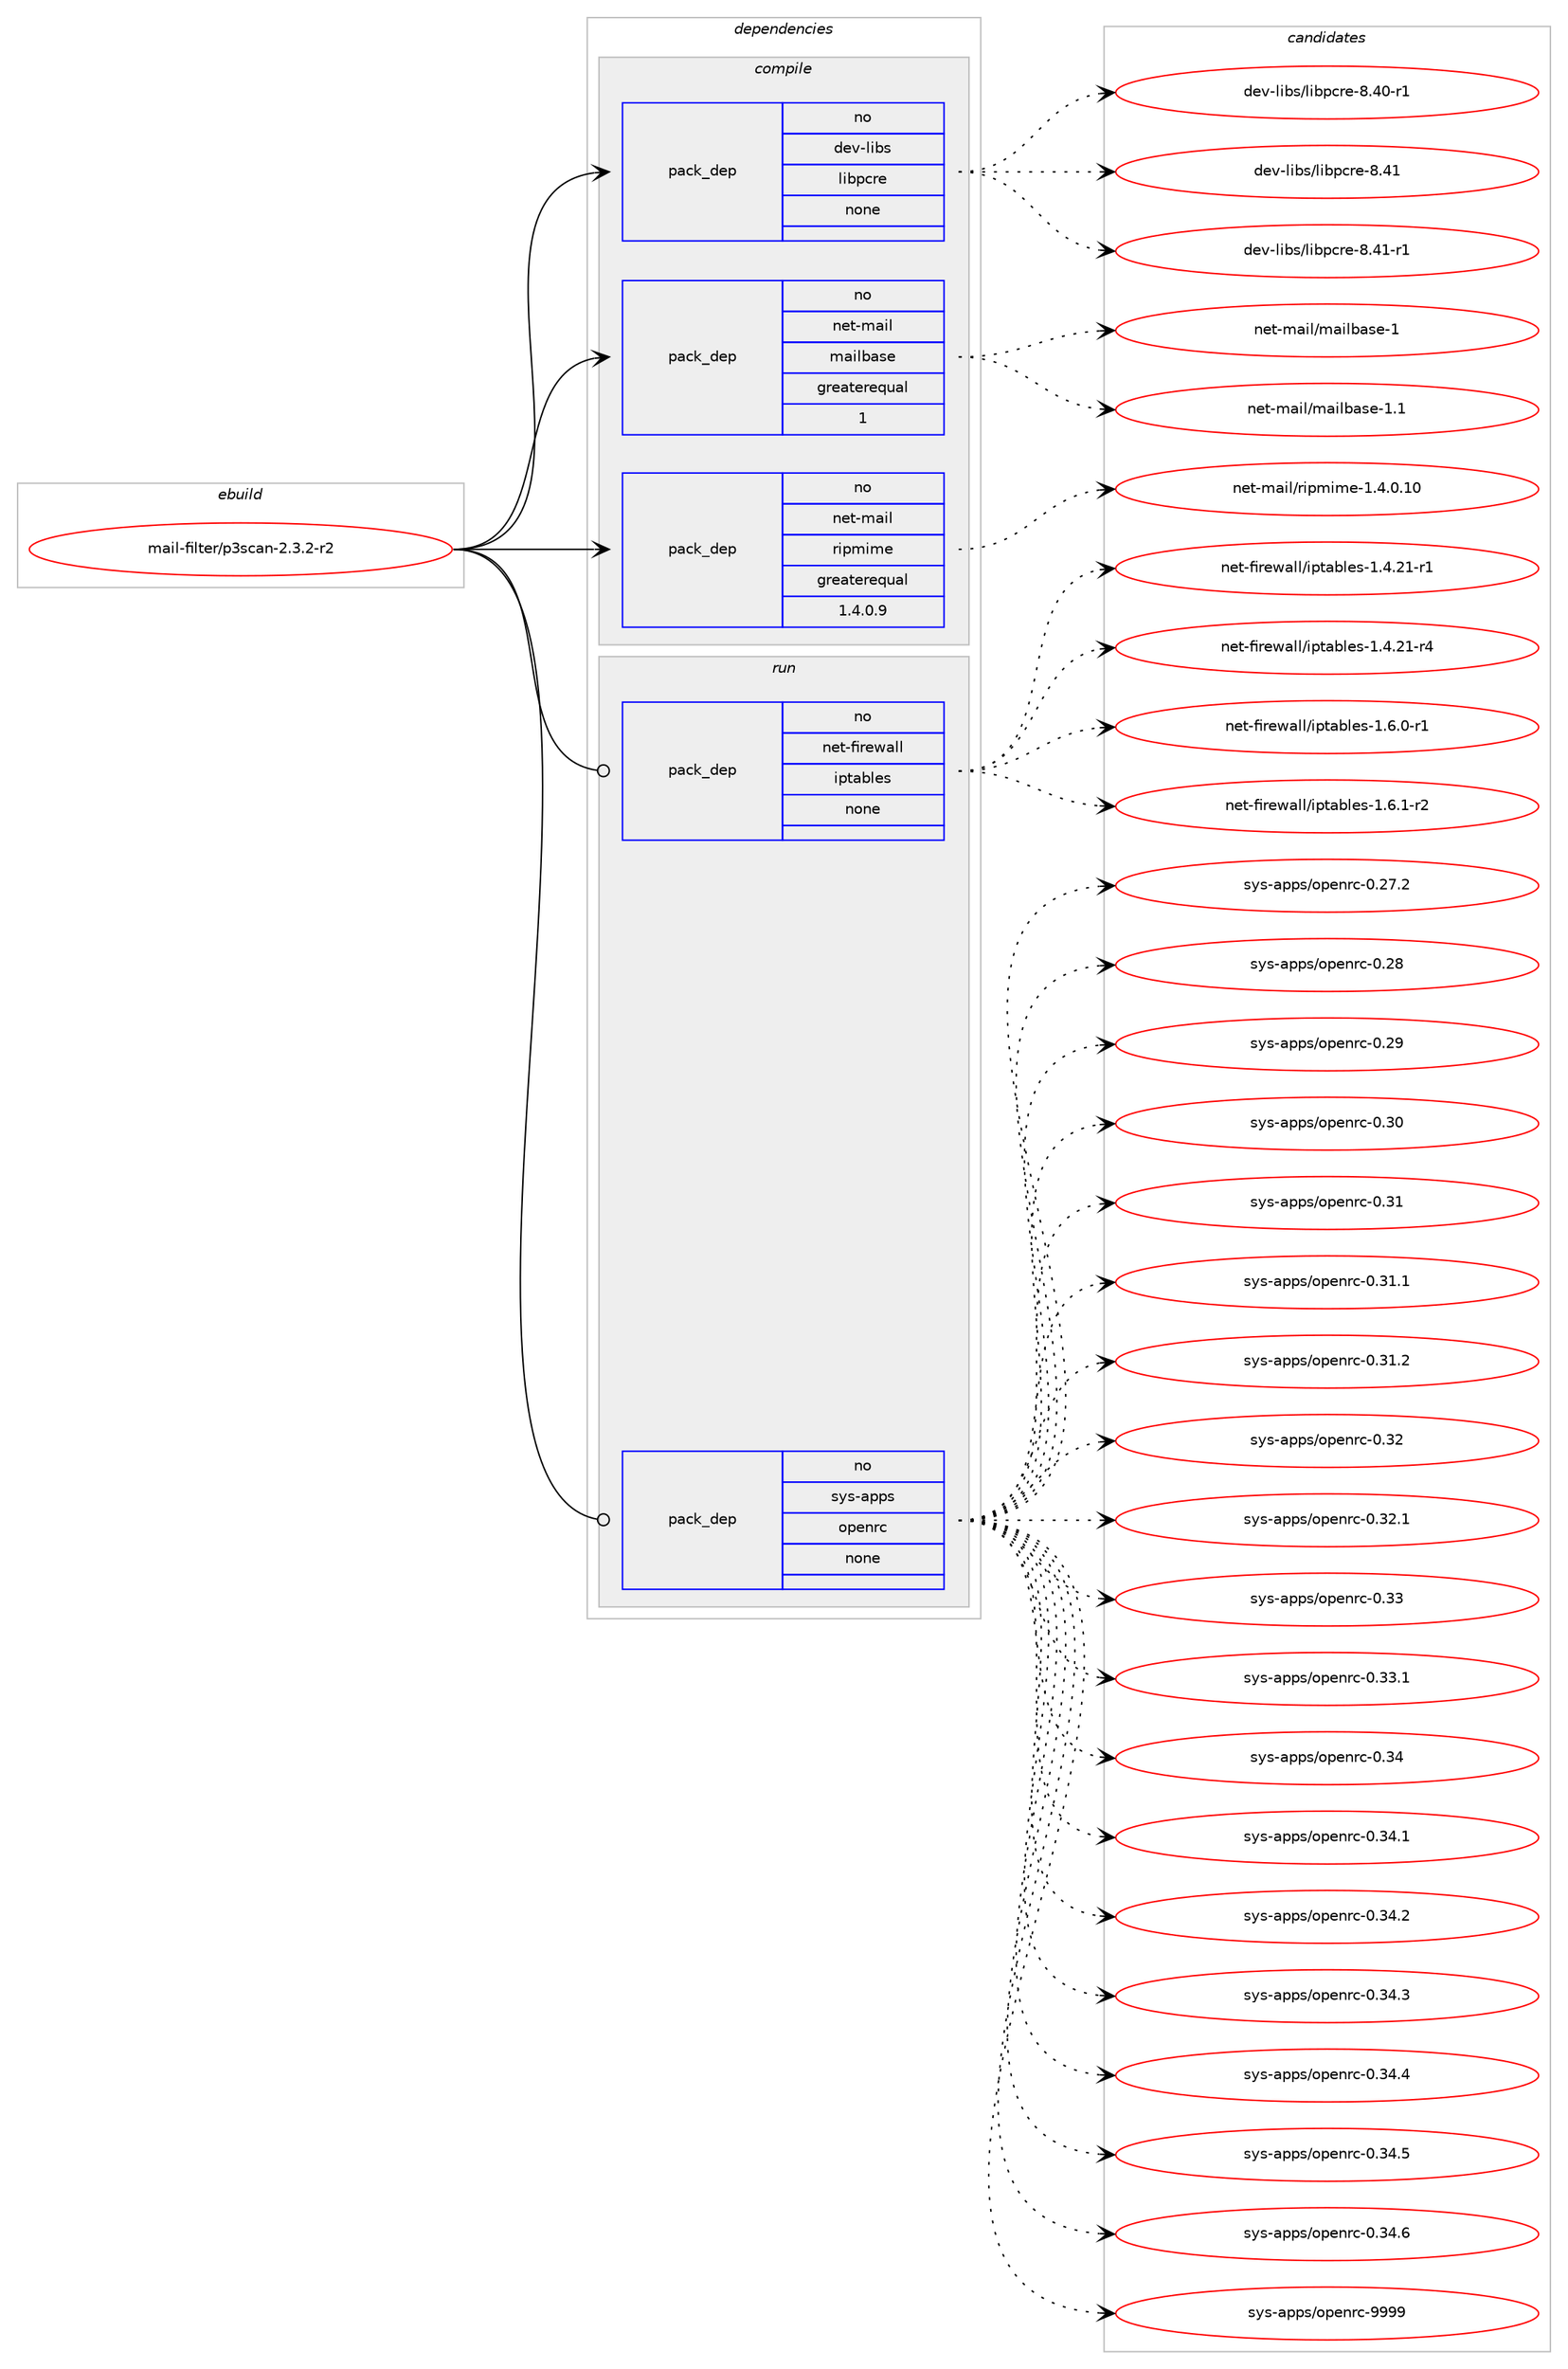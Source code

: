 digraph prolog {

# *************
# Graph options
# *************

newrank=true;
concentrate=true;
compound=true;
graph [rankdir=LR,fontname=Helvetica,fontsize=10,ranksep=1.5];#, ranksep=2.5, nodesep=0.2];
edge  [arrowhead=vee];
node  [fontname=Helvetica,fontsize=10];

# **********
# The ebuild
# **********

subgraph cluster_leftcol {
color=gray;
rank=same;
label=<<i>ebuild</i>>;
id [label="mail-filter/p3scan-2.3.2-r2", color=red, width=4, href="../mail-filter/p3scan-2.3.2-r2.svg"];
}

# ****************
# The dependencies
# ****************

subgraph cluster_midcol {
color=gray;
label=<<i>dependencies</i>>;
subgraph cluster_compile {
fillcolor="#eeeeee";
style=filled;
label=<<i>compile</i>>;
subgraph pack252149 {
dependency342919 [label=<<TABLE BORDER="0" CELLBORDER="1" CELLSPACING="0" CELLPADDING="4" WIDTH="220"><TR><TD ROWSPAN="6" CELLPADDING="30">pack_dep</TD></TR><TR><TD WIDTH="110">no</TD></TR><TR><TD>dev-libs</TD></TR><TR><TD>libpcre</TD></TR><TR><TD>none</TD></TR><TR><TD></TD></TR></TABLE>>, shape=none, color=blue];
}
id:e -> dependency342919:w [weight=20,style="solid",arrowhead="vee"];
subgraph pack252150 {
dependency342920 [label=<<TABLE BORDER="0" CELLBORDER="1" CELLSPACING="0" CELLPADDING="4" WIDTH="220"><TR><TD ROWSPAN="6" CELLPADDING="30">pack_dep</TD></TR><TR><TD WIDTH="110">no</TD></TR><TR><TD>net-mail</TD></TR><TR><TD>mailbase</TD></TR><TR><TD>greaterequal</TD></TR><TR><TD>1</TD></TR></TABLE>>, shape=none, color=blue];
}
id:e -> dependency342920:w [weight=20,style="solid",arrowhead="vee"];
subgraph pack252151 {
dependency342921 [label=<<TABLE BORDER="0" CELLBORDER="1" CELLSPACING="0" CELLPADDING="4" WIDTH="220"><TR><TD ROWSPAN="6" CELLPADDING="30">pack_dep</TD></TR><TR><TD WIDTH="110">no</TD></TR><TR><TD>net-mail</TD></TR><TR><TD>ripmime</TD></TR><TR><TD>greaterequal</TD></TR><TR><TD>1.4.0.9</TD></TR></TABLE>>, shape=none, color=blue];
}
id:e -> dependency342921:w [weight=20,style="solid",arrowhead="vee"];
}
subgraph cluster_compileandrun {
fillcolor="#eeeeee";
style=filled;
label=<<i>compile and run</i>>;
}
subgraph cluster_run {
fillcolor="#eeeeee";
style=filled;
label=<<i>run</i>>;
subgraph pack252152 {
dependency342922 [label=<<TABLE BORDER="0" CELLBORDER="1" CELLSPACING="0" CELLPADDING="4" WIDTH="220"><TR><TD ROWSPAN="6" CELLPADDING="30">pack_dep</TD></TR><TR><TD WIDTH="110">no</TD></TR><TR><TD>net-firewall</TD></TR><TR><TD>iptables</TD></TR><TR><TD>none</TD></TR><TR><TD></TD></TR></TABLE>>, shape=none, color=blue];
}
id:e -> dependency342922:w [weight=20,style="solid",arrowhead="odot"];
subgraph pack252153 {
dependency342923 [label=<<TABLE BORDER="0" CELLBORDER="1" CELLSPACING="0" CELLPADDING="4" WIDTH="220"><TR><TD ROWSPAN="6" CELLPADDING="30">pack_dep</TD></TR><TR><TD WIDTH="110">no</TD></TR><TR><TD>sys-apps</TD></TR><TR><TD>openrc</TD></TR><TR><TD>none</TD></TR><TR><TD></TD></TR></TABLE>>, shape=none, color=blue];
}
id:e -> dependency342923:w [weight=20,style="solid",arrowhead="odot"];
}
}

# **************
# The candidates
# **************

subgraph cluster_choices {
rank=same;
color=gray;
label=<<i>candidates</i>>;

subgraph choice252149 {
color=black;
nodesep=1;
choice100101118451081059811547108105981129911410145564652484511449 [label="dev-libs/libpcre-8.40-r1", color=red, width=4,href="../dev-libs/libpcre-8.40-r1.svg"];
choice10010111845108105981154710810598112991141014556465249 [label="dev-libs/libpcre-8.41", color=red, width=4,href="../dev-libs/libpcre-8.41.svg"];
choice100101118451081059811547108105981129911410145564652494511449 [label="dev-libs/libpcre-8.41-r1", color=red, width=4,href="../dev-libs/libpcre-8.41-r1.svg"];
dependency342919:e -> choice100101118451081059811547108105981129911410145564652484511449:w [style=dotted,weight="100"];
dependency342919:e -> choice10010111845108105981154710810598112991141014556465249:w [style=dotted,weight="100"];
dependency342919:e -> choice100101118451081059811547108105981129911410145564652494511449:w [style=dotted,weight="100"];
}
subgraph choice252150 {
color=black;
nodesep=1;
choice1101011164510997105108471099710510898971151014549 [label="net-mail/mailbase-1", color=red, width=4,href="../net-mail/mailbase-1.svg"];
choice11010111645109971051084710997105108989711510145494649 [label="net-mail/mailbase-1.1", color=red, width=4,href="../net-mail/mailbase-1.1.svg"];
dependency342920:e -> choice1101011164510997105108471099710510898971151014549:w [style=dotted,weight="100"];
dependency342920:e -> choice11010111645109971051084710997105108989711510145494649:w [style=dotted,weight="100"];
}
subgraph choice252151 {
color=black;
nodesep=1;
choice110101116451099710510847114105112109105109101454946524648464948 [label="net-mail/ripmime-1.4.0.10", color=red, width=4,href="../net-mail/ripmime-1.4.0.10.svg"];
dependency342921:e -> choice110101116451099710510847114105112109105109101454946524648464948:w [style=dotted,weight="100"];
}
subgraph choice252152 {
color=black;
nodesep=1;
choice1101011164510210511410111997108108471051121169798108101115454946524650494511449 [label="net-firewall/iptables-1.4.21-r1", color=red, width=4,href="../net-firewall/iptables-1.4.21-r1.svg"];
choice1101011164510210511410111997108108471051121169798108101115454946524650494511452 [label="net-firewall/iptables-1.4.21-r4", color=red, width=4,href="../net-firewall/iptables-1.4.21-r4.svg"];
choice11010111645102105114101119971081084710511211697981081011154549465446484511449 [label="net-firewall/iptables-1.6.0-r1", color=red, width=4,href="../net-firewall/iptables-1.6.0-r1.svg"];
choice11010111645102105114101119971081084710511211697981081011154549465446494511450 [label="net-firewall/iptables-1.6.1-r2", color=red, width=4,href="../net-firewall/iptables-1.6.1-r2.svg"];
dependency342922:e -> choice1101011164510210511410111997108108471051121169798108101115454946524650494511449:w [style=dotted,weight="100"];
dependency342922:e -> choice1101011164510210511410111997108108471051121169798108101115454946524650494511452:w [style=dotted,weight="100"];
dependency342922:e -> choice11010111645102105114101119971081084710511211697981081011154549465446484511449:w [style=dotted,weight="100"];
dependency342922:e -> choice11010111645102105114101119971081084710511211697981081011154549465446494511450:w [style=dotted,weight="100"];
}
subgraph choice252153 {
color=black;
nodesep=1;
choice1151211154597112112115471111121011101149945484650554650 [label="sys-apps/openrc-0.27.2", color=red, width=4,href="../sys-apps/openrc-0.27.2.svg"];
choice115121115459711211211547111112101110114994548465056 [label="sys-apps/openrc-0.28", color=red, width=4,href="../sys-apps/openrc-0.28.svg"];
choice115121115459711211211547111112101110114994548465057 [label="sys-apps/openrc-0.29", color=red, width=4,href="../sys-apps/openrc-0.29.svg"];
choice115121115459711211211547111112101110114994548465148 [label="sys-apps/openrc-0.30", color=red, width=4,href="../sys-apps/openrc-0.30.svg"];
choice115121115459711211211547111112101110114994548465149 [label="sys-apps/openrc-0.31", color=red, width=4,href="../sys-apps/openrc-0.31.svg"];
choice1151211154597112112115471111121011101149945484651494649 [label="sys-apps/openrc-0.31.1", color=red, width=4,href="../sys-apps/openrc-0.31.1.svg"];
choice1151211154597112112115471111121011101149945484651494650 [label="sys-apps/openrc-0.31.2", color=red, width=4,href="../sys-apps/openrc-0.31.2.svg"];
choice115121115459711211211547111112101110114994548465150 [label="sys-apps/openrc-0.32", color=red, width=4,href="../sys-apps/openrc-0.32.svg"];
choice1151211154597112112115471111121011101149945484651504649 [label="sys-apps/openrc-0.32.1", color=red, width=4,href="../sys-apps/openrc-0.32.1.svg"];
choice115121115459711211211547111112101110114994548465151 [label="sys-apps/openrc-0.33", color=red, width=4,href="../sys-apps/openrc-0.33.svg"];
choice1151211154597112112115471111121011101149945484651514649 [label="sys-apps/openrc-0.33.1", color=red, width=4,href="../sys-apps/openrc-0.33.1.svg"];
choice115121115459711211211547111112101110114994548465152 [label="sys-apps/openrc-0.34", color=red, width=4,href="../sys-apps/openrc-0.34.svg"];
choice1151211154597112112115471111121011101149945484651524649 [label="sys-apps/openrc-0.34.1", color=red, width=4,href="../sys-apps/openrc-0.34.1.svg"];
choice1151211154597112112115471111121011101149945484651524650 [label="sys-apps/openrc-0.34.2", color=red, width=4,href="../sys-apps/openrc-0.34.2.svg"];
choice1151211154597112112115471111121011101149945484651524651 [label="sys-apps/openrc-0.34.3", color=red, width=4,href="../sys-apps/openrc-0.34.3.svg"];
choice1151211154597112112115471111121011101149945484651524652 [label="sys-apps/openrc-0.34.4", color=red, width=4,href="../sys-apps/openrc-0.34.4.svg"];
choice1151211154597112112115471111121011101149945484651524653 [label="sys-apps/openrc-0.34.5", color=red, width=4,href="../sys-apps/openrc-0.34.5.svg"];
choice1151211154597112112115471111121011101149945484651524654 [label="sys-apps/openrc-0.34.6", color=red, width=4,href="../sys-apps/openrc-0.34.6.svg"];
choice115121115459711211211547111112101110114994557575757 [label="sys-apps/openrc-9999", color=red, width=4,href="../sys-apps/openrc-9999.svg"];
dependency342923:e -> choice1151211154597112112115471111121011101149945484650554650:w [style=dotted,weight="100"];
dependency342923:e -> choice115121115459711211211547111112101110114994548465056:w [style=dotted,weight="100"];
dependency342923:e -> choice115121115459711211211547111112101110114994548465057:w [style=dotted,weight="100"];
dependency342923:e -> choice115121115459711211211547111112101110114994548465148:w [style=dotted,weight="100"];
dependency342923:e -> choice115121115459711211211547111112101110114994548465149:w [style=dotted,weight="100"];
dependency342923:e -> choice1151211154597112112115471111121011101149945484651494649:w [style=dotted,weight="100"];
dependency342923:e -> choice1151211154597112112115471111121011101149945484651494650:w [style=dotted,weight="100"];
dependency342923:e -> choice115121115459711211211547111112101110114994548465150:w [style=dotted,weight="100"];
dependency342923:e -> choice1151211154597112112115471111121011101149945484651504649:w [style=dotted,weight="100"];
dependency342923:e -> choice115121115459711211211547111112101110114994548465151:w [style=dotted,weight="100"];
dependency342923:e -> choice1151211154597112112115471111121011101149945484651514649:w [style=dotted,weight="100"];
dependency342923:e -> choice115121115459711211211547111112101110114994548465152:w [style=dotted,weight="100"];
dependency342923:e -> choice1151211154597112112115471111121011101149945484651524649:w [style=dotted,weight="100"];
dependency342923:e -> choice1151211154597112112115471111121011101149945484651524650:w [style=dotted,weight="100"];
dependency342923:e -> choice1151211154597112112115471111121011101149945484651524651:w [style=dotted,weight="100"];
dependency342923:e -> choice1151211154597112112115471111121011101149945484651524652:w [style=dotted,weight="100"];
dependency342923:e -> choice1151211154597112112115471111121011101149945484651524653:w [style=dotted,weight="100"];
dependency342923:e -> choice1151211154597112112115471111121011101149945484651524654:w [style=dotted,weight="100"];
dependency342923:e -> choice115121115459711211211547111112101110114994557575757:w [style=dotted,weight="100"];
}
}

}
